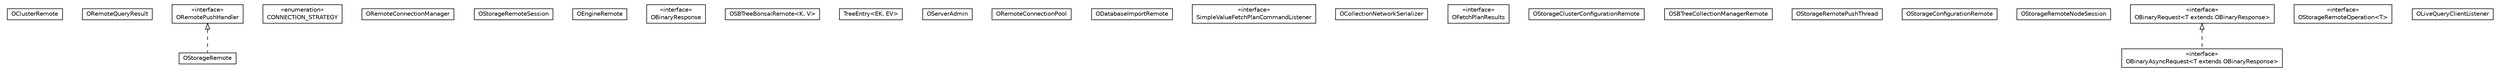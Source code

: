 #!/usr/local/bin/dot
#
# Class diagram 
# Generated by UMLGraph version R5_6-24-gf6e263 (http://www.umlgraph.org/)
#

digraph G {
	edge [fontname="Helvetica",fontsize=10,labelfontname="Helvetica",labelfontsize=10];
	node [fontname="Helvetica",fontsize=10,shape=plaintext];
	nodesep=0.25;
	ranksep=0.5;
	// com.orientechnologies.orient.client.remote.OClusterRemote
	c437446 [label=<<table title="com.orientechnologies.orient.client.remote.OClusterRemote" border="0" cellborder="1" cellspacing="0" cellpadding="2" port="p" href="./OClusterRemote.html">
		<tr><td><table border="0" cellspacing="0" cellpadding="1">
<tr><td align="center" balign="center"> OClusterRemote </td></tr>
		</table></td></tr>
		</table>>, URL="./OClusterRemote.html", fontname="Helvetica", fontcolor="black", fontsize=10.0];
	// com.orientechnologies.orient.client.remote.ORemoteQueryResult
	c437447 [label=<<table title="com.orientechnologies.orient.client.remote.ORemoteQueryResult" border="0" cellborder="1" cellspacing="0" cellpadding="2" port="p" href="./ORemoteQueryResult.html">
		<tr><td><table border="0" cellspacing="0" cellpadding="1">
<tr><td align="center" balign="center"> ORemoteQueryResult </td></tr>
		</table></td></tr>
		</table>>, URL="./ORemoteQueryResult.html", fontname="Helvetica", fontcolor="black", fontsize=10.0];
	// com.orientechnologies.orient.client.remote.OStorageRemote
	c437448 [label=<<table title="com.orientechnologies.orient.client.remote.OStorageRemote" border="0" cellborder="1" cellspacing="0" cellpadding="2" port="p" href="./OStorageRemote.html">
		<tr><td><table border="0" cellspacing="0" cellpadding="1">
<tr><td align="center" balign="center"> OStorageRemote </td></tr>
		</table></td></tr>
		</table>>, URL="./OStorageRemote.html", fontname="Helvetica", fontcolor="black", fontsize=10.0];
	// com.orientechnologies.orient.client.remote.OStorageRemote.CONNECTION_STRATEGY
	c437449 [label=<<table title="com.orientechnologies.orient.client.remote.OStorageRemote.CONNECTION_STRATEGY" border="0" cellborder="1" cellspacing="0" cellpadding="2" port="p" href="./OStorageRemote.CONNECTION_STRATEGY.html">
		<tr><td><table border="0" cellspacing="0" cellpadding="1">
<tr><td align="center" balign="center"> &#171;enumeration&#187; </td></tr>
<tr><td align="center" balign="center"> CONNECTION_STRATEGY </td></tr>
		</table></td></tr>
		</table>>, URL="./OStorageRemote.CONNECTION_STRATEGY.html", fontname="Helvetica", fontcolor="black", fontsize=10.0];
	// com.orientechnologies.orient.client.remote.ORemoteConnectionManager
	c437450 [label=<<table title="com.orientechnologies.orient.client.remote.ORemoteConnectionManager" border="0" cellborder="1" cellspacing="0" cellpadding="2" port="p" href="./ORemoteConnectionManager.html">
		<tr><td><table border="0" cellspacing="0" cellpadding="1">
<tr><td align="center" balign="center"> ORemoteConnectionManager </td></tr>
		</table></td></tr>
		</table>>, URL="./ORemoteConnectionManager.html", fontname="Helvetica", fontcolor="black", fontsize=10.0];
	// com.orientechnologies.orient.client.remote.OStorageRemoteSession
	c437451 [label=<<table title="com.orientechnologies.orient.client.remote.OStorageRemoteSession" border="0" cellborder="1" cellspacing="0" cellpadding="2" port="p" href="./OStorageRemoteSession.html">
		<tr><td><table border="0" cellspacing="0" cellpadding="1">
<tr><td align="center" balign="center"> OStorageRemoteSession </td></tr>
		</table></td></tr>
		</table>>, URL="./OStorageRemoteSession.html", fontname="Helvetica", fontcolor="black", fontsize=10.0];
	// com.orientechnologies.orient.client.remote.OEngineRemote
	c437452 [label=<<table title="com.orientechnologies.orient.client.remote.OEngineRemote" border="0" cellborder="1" cellspacing="0" cellpadding="2" port="p" href="./OEngineRemote.html">
		<tr><td><table border="0" cellspacing="0" cellpadding="1">
<tr><td align="center" balign="center"> OEngineRemote </td></tr>
		</table></td></tr>
		</table>>, URL="./OEngineRemote.html", fontname="Helvetica", fontcolor="black", fontsize=10.0];
	// com.orientechnologies.orient.client.remote.OBinaryResponse
	c437453 [label=<<table title="com.orientechnologies.orient.client.remote.OBinaryResponse" border="0" cellborder="1" cellspacing="0" cellpadding="2" port="p" href="./OBinaryResponse.html">
		<tr><td><table border="0" cellspacing="0" cellpadding="1">
<tr><td align="center" balign="center"> &#171;interface&#187; </td></tr>
<tr><td align="center" balign="center"> OBinaryResponse </td></tr>
		</table></td></tr>
		</table>>, URL="./OBinaryResponse.html", fontname="Helvetica", fontcolor="black", fontsize=10.0];
	// com.orientechnologies.orient.client.remote.OSBTreeBonsaiRemote<K, V>
	c437454 [label=<<table title="com.orientechnologies.orient.client.remote.OSBTreeBonsaiRemote" border="0" cellborder="1" cellspacing="0" cellpadding="2" port="p" href="./OSBTreeBonsaiRemote.html">
		<tr><td><table border="0" cellspacing="0" cellpadding="1">
<tr><td align="center" balign="center"> OSBTreeBonsaiRemote&lt;K, V&gt; </td></tr>
		</table></td></tr>
		</table>>, URL="./OSBTreeBonsaiRemote.html", fontname="Helvetica", fontcolor="black", fontsize=10.0];
	// com.orientechnologies.orient.client.remote.OSBTreeBonsaiRemote.TreeEntry<EK, EV>
	c437455 [label=<<table title="com.orientechnologies.orient.client.remote.OSBTreeBonsaiRemote.TreeEntry" border="0" cellborder="1" cellspacing="0" cellpadding="2" port="p" href="./OSBTreeBonsaiRemote.TreeEntry.html">
		<tr><td><table border="0" cellspacing="0" cellpadding="1">
<tr><td align="center" balign="center"> TreeEntry&lt;EK, EV&gt; </td></tr>
		</table></td></tr>
		</table>>, URL="./OSBTreeBonsaiRemote.TreeEntry.html", fontname="Helvetica", fontcolor="black", fontsize=10.0];
	// com.orientechnologies.orient.client.remote.OServerAdmin
	c437456 [label=<<table title="com.orientechnologies.orient.client.remote.OServerAdmin" border="0" cellborder="1" cellspacing="0" cellpadding="2" port="p" href="./OServerAdmin.html">
		<tr><td><table border="0" cellspacing="0" cellpadding="1">
<tr><td align="center" balign="center"> OServerAdmin </td></tr>
		</table></td></tr>
		</table>>, URL="./OServerAdmin.html", fontname="Helvetica", fontcolor="black", fontsize=10.0];
	// com.orientechnologies.orient.client.remote.ORemoteConnectionPool
	c437457 [label=<<table title="com.orientechnologies.orient.client.remote.ORemoteConnectionPool" border="0" cellborder="1" cellspacing="0" cellpadding="2" port="p" href="./ORemoteConnectionPool.html">
		<tr><td><table border="0" cellspacing="0" cellpadding="1">
<tr><td align="center" balign="center"> ORemoteConnectionPool </td></tr>
		</table></td></tr>
		</table>>, URL="./ORemoteConnectionPool.html", fontname="Helvetica", fontcolor="black", fontsize=10.0];
	// com.orientechnologies.orient.client.remote.ODatabaseImportRemote
	c437458 [label=<<table title="com.orientechnologies.orient.client.remote.ODatabaseImportRemote" border="0" cellborder="1" cellspacing="0" cellpadding="2" port="p" href="./ODatabaseImportRemote.html">
		<tr><td><table border="0" cellspacing="0" cellpadding="1">
<tr><td align="center" balign="center"> ODatabaseImportRemote </td></tr>
		</table></td></tr>
		</table>>, URL="./ODatabaseImportRemote.html", fontname="Helvetica", fontcolor="black", fontsize=10.0];
	// com.orientechnologies.orient.client.remote.SimpleValueFetchPlanCommandListener
	c437459 [label=<<table title="com.orientechnologies.orient.client.remote.SimpleValueFetchPlanCommandListener" border="0" cellborder="1" cellspacing="0" cellpadding="2" port="p" href="./SimpleValueFetchPlanCommandListener.html">
		<tr><td><table border="0" cellspacing="0" cellpadding="1">
<tr><td align="center" balign="center"> &#171;interface&#187; </td></tr>
<tr><td align="center" balign="center"> SimpleValueFetchPlanCommandListener </td></tr>
		</table></td></tr>
		</table>>, URL="./SimpleValueFetchPlanCommandListener.html", fontname="Helvetica", fontcolor="black", fontsize=10.0];
	// com.orientechnologies.orient.client.remote.OCollectionNetworkSerializer
	c437460 [label=<<table title="com.orientechnologies.orient.client.remote.OCollectionNetworkSerializer" border="0" cellborder="1" cellspacing="0" cellpadding="2" port="p" href="./OCollectionNetworkSerializer.html">
		<tr><td><table border="0" cellspacing="0" cellpadding="1">
<tr><td align="center" balign="center"> OCollectionNetworkSerializer </td></tr>
		</table></td></tr>
		</table>>, URL="./OCollectionNetworkSerializer.html", fontname="Helvetica", fontcolor="black", fontsize=10.0];
	// com.orientechnologies.orient.client.remote.ORemotePushHandler
	c437461 [label=<<table title="com.orientechnologies.orient.client.remote.ORemotePushHandler" border="0" cellborder="1" cellspacing="0" cellpadding="2" port="p" href="./ORemotePushHandler.html">
		<tr><td><table border="0" cellspacing="0" cellpadding="1">
<tr><td align="center" balign="center"> &#171;interface&#187; </td></tr>
<tr><td align="center" balign="center"> ORemotePushHandler </td></tr>
		</table></td></tr>
		</table>>, URL="./ORemotePushHandler.html", fontname="Helvetica", fontcolor="black", fontsize=10.0];
	// com.orientechnologies.orient.client.remote.OFetchPlanResults
	c437462 [label=<<table title="com.orientechnologies.orient.client.remote.OFetchPlanResults" border="0" cellborder="1" cellspacing="0" cellpadding="2" port="p" href="./OFetchPlanResults.html">
		<tr><td><table border="0" cellspacing="0" cellpadding="1">
<tr><td align="center" balign="center"> &#171;interface&#187; </td></tr>
<tr><td align="center" balign="center"> OFetchPlanResults </td></tr>
		</table></td></tr>
		</table>>, URL="./OFetchPlanResults.html", fontname="Helvetica", fontcolor="black", fontsize=10.0];
	// com.orientechnologies.orient.client.remote.OStorageClusterConfigurationRemote
	c437463 [label=<<table title="com.orientechnologies.orient.client.remote.OStorageClusterConfigurationRemote" border="0" cellborder="1" cellspacing="0" cellpadding="2" port="p" href="./OStorageClusterConfigurationRemote.html">
		<tr><td><table border="0" cellspacing="0" cellpadding="1">
<tr><td align="center" balign="center"> OStorageClusterConfigurationRemote </td></tr>
		</table></td></tr>
		</table>>, URL="./OStorageClusterConfigurationRemote.html", fontname="Helvetica", fontcolor="black", fontsize=10.0];
	// com.orientechnologies.orient.client.remote.OSBTreeCollectionManagerRemote
	c437464 [label=<<table title="com.orientechnologies.orient.client.remote.OSBTreeCollectionManagerRemote" border="0" cellborder="1" cellspacing="0" cellpadding="2" port="p" href="./OSBTreeCollectionManagerRemote.html">
		<tr><td><table border="0" cellspacing="0" cellpadding="1">
<tr><td align="center" balign="center"> OSBTreeCollectionManagerRemote </td></tr>
		</table></td></tr>
		</table>>, URL="./OSBTreeCollectionManagerRemote.html", fontname="Helvetica", fontcolor="black", fontsize=10.0];
	// com.orientechnologies.orient.client.remote.OStorageRemotePushThread
	c437465 [label=<<table title="com.orientechnologies.orient.client.remote.OStorageRemotePushThread" border="0" cellborder="1" cellspacing="0" cellpadding="2" port="p" href="./OStorageRemotePushThread.html">
		<tr><td><table border="0" cellspacing="0" cellpadding="1">
<tr><td align="center" balign="center"> OStorageRemotePushThread </td></tr>
		</table></td></tr>
		</table>>, URL="./OStorageRemotePushThread.html", fontname="Helvetica", fontcolor="black", fontsize=10.0];
	// com.orientechnologies.orient.client.remote.OStorageConfigurationRemote
	c437466 [label=<<table title="com.orientechnologies.orient.client.remote.OStorageConfigurationRemote" border="0" cellborder="1" cellspacing="0" cellpadding="2" port="p" href="./OStorageConfigurationRemote.html">
		<tr><td><table border="0" cellspacing="0" cellpadding="1">
<tr><td align="center" balign="center"> OStorageConfigurationRemote </td></tr>
		</table></td></tr>
		</table>>, URL="./OStorageConfigurationRemote.html", fontname="Helvetica", fontcolor="black", fontsize=10.0];
	// com.orientechnologies.orient.client.remote.OStorageRemoteNodeSession
	c437467 [label=<<table title="com.orientechnologies.orient.client.remote.OStorageRemoteNodeSession" border="0" cellborder="1" cellspacing="0" cellpadding="2" port="p" href="./OStorageRemoteNodeSession.html">
		<tr><td><table border="0" cellspacing="0" cellpadding="1">
<tr><td align="center" balign="center"> OStorageRemoteNodeSession </td></tr>
		</table></td></tr>
		</table>>, URL="./OStorageRemoteNodeSession.html", fontname="Helvetica", fontcolor="black", fontsize=10.0];
	// com.orientechnologies.orient.client.remote.OBinaryAsyncRequest<T extends com.orientechnologies.orient.client.remote.OBinaryResponse>
	c437468 [label=<<table title="com.orientechnologies.orient.client.remote.OBinaryAsyncRequest" border="0" cellborder="1" cellspacing="0" cellpadding="2" port="p" href="./OBinaryAsyncRequest.html">
		<tr><td><table border="0" cellspacing="0" cellpadding="1">
<tr><td align="center" balign="center"> &#171;interface&#187; </td></tr>
<tr><td align="center" balign="center"> OBinaryAsyncRequest&lt;T extends OBinaryResponse&gt; </td></tr>
		</table></td></tr>
		</table>>, URL="./OBinaryAsyncRequest.html", fontname="Helvetica", fontcolor="black", fontsize=10.0];
	// com.orientechnologies.orient.client.remote.OStorageRemoteOperation<T>
	c437469 [label=<<table title="com.orientechnologies.orient.client.remote.OStorageRemoteOperation" border="0" cellborder="1" cellspacing="0" cellpadding="2" port="p" href="./OStorageRemoteOperation.html">
		<tr><td><table border="0" cellspacing="0" cellpadding="1">
<tr><td align="center" balign="center"> &#171;interface&#187; </td></tr>
<tr><td align="center" balign="center"> OStorageRemoteOperation&lt;T&gt; </td></tr>
		</table></td></tr>
		</table>>, URL="./OStorageRemoteOperation.html", fontname="Helvetica", fontcolor="black", fontsize=10.0];
	// com.orientechnologies.orient.client.remote.OBinaryRequest<T extends com.orientechnologies.orient.client.remote.OBinaryResponse>
	c437470 [label=<<table title="com.orientechnologies.orient.client.remote.OBinaryRequest" border="0" cellborder="1" cellspacing="0" cellpadding="2" port="p" href="./OBinaryRequest.html">
		<tr><td><table border="0" cellspacing="0" cellpadding="1">
<tr><td align="center" balign="center"> &#171;interface&#187; </td></tr>
<tr><td align="center" balign="center"> OBinaryRequest&lt;T extends OBinaryResponse&gt; </td></tr>
		</table></td></tr>
		</table>>, URL="./OBinaryRequest.html", fontname="Helvetica", fontcolor="black", fontsize=10.0];
	// com.orientechnologies.orient.client.remote.OLiveQueryClientListener
	c437471 [label=<<table title="com.orientechnologies.orient.client.remote.OLiveQueryClientListener" border="0" cellborder="1" cellspacing="0" cellpadding="2" port="p" href="./OLiveQueryClientListener.html">
		<tr><td><table border="0" cellspacing="0" cellpadding="1">
<tr><td align="center" balign="center"> OLiveQueryClientListener </td></tr>
		</table></td></tr>
		</table>>, URL="./OLiveQueryClientListener.html", fontname="Helvetica", fontcolor="black", fontsize=10.0];
	//com.orientechnologies.orient.client.remote.OStorageRemote implements com.orientechnologies.orient.client.remote.ORemotePushHandler
	c437461:p -> c437448:p [dir=back,arrowtail=empty,style=dashed];
	//com.orientechnologies.orient.client.remote.OBinaryAsyncRequest<T extends com.orientechnologies.orient.client.remote.OBinaryResponse> implements com.orientechnologies.orient.client.remote.OBinaryRequest<T extends com.orientechnologies.orient.client.remote.OBinaryResponse>
	c437470:p -> c437468:p [dir=back,arrowtail=empty,style=dashed];
}


